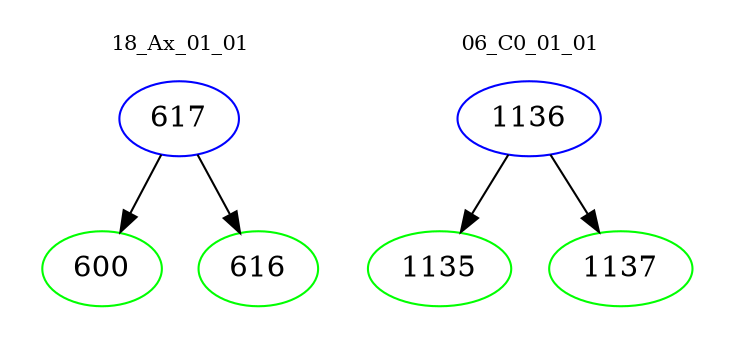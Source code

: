 digraph{
subgraph cluster_0 {
color = white
label = "18_Ax_01_01";
fontsize=10;
T0_617 [label="617", color="blue"]
T0_617 -> T0_600 [color="black"]
T0_600 [label="600", color="green"]
T0_617 -> T0_616 [color="black"]
T0_616 [label="616", color="green"]
}
subgraph cluster_1 {
color = white
label = "06_C0_01_01";
fontsize=10;
T1_1136 [label="1136", color="blue"]
T1_1136 -> T1_1135 [color="black"]
T1_1135 [label="1135", color="green"]
T1_1136 -> T1_1137 [color="black"]
T1_1137 [label="1137", color="green"]
}
}
